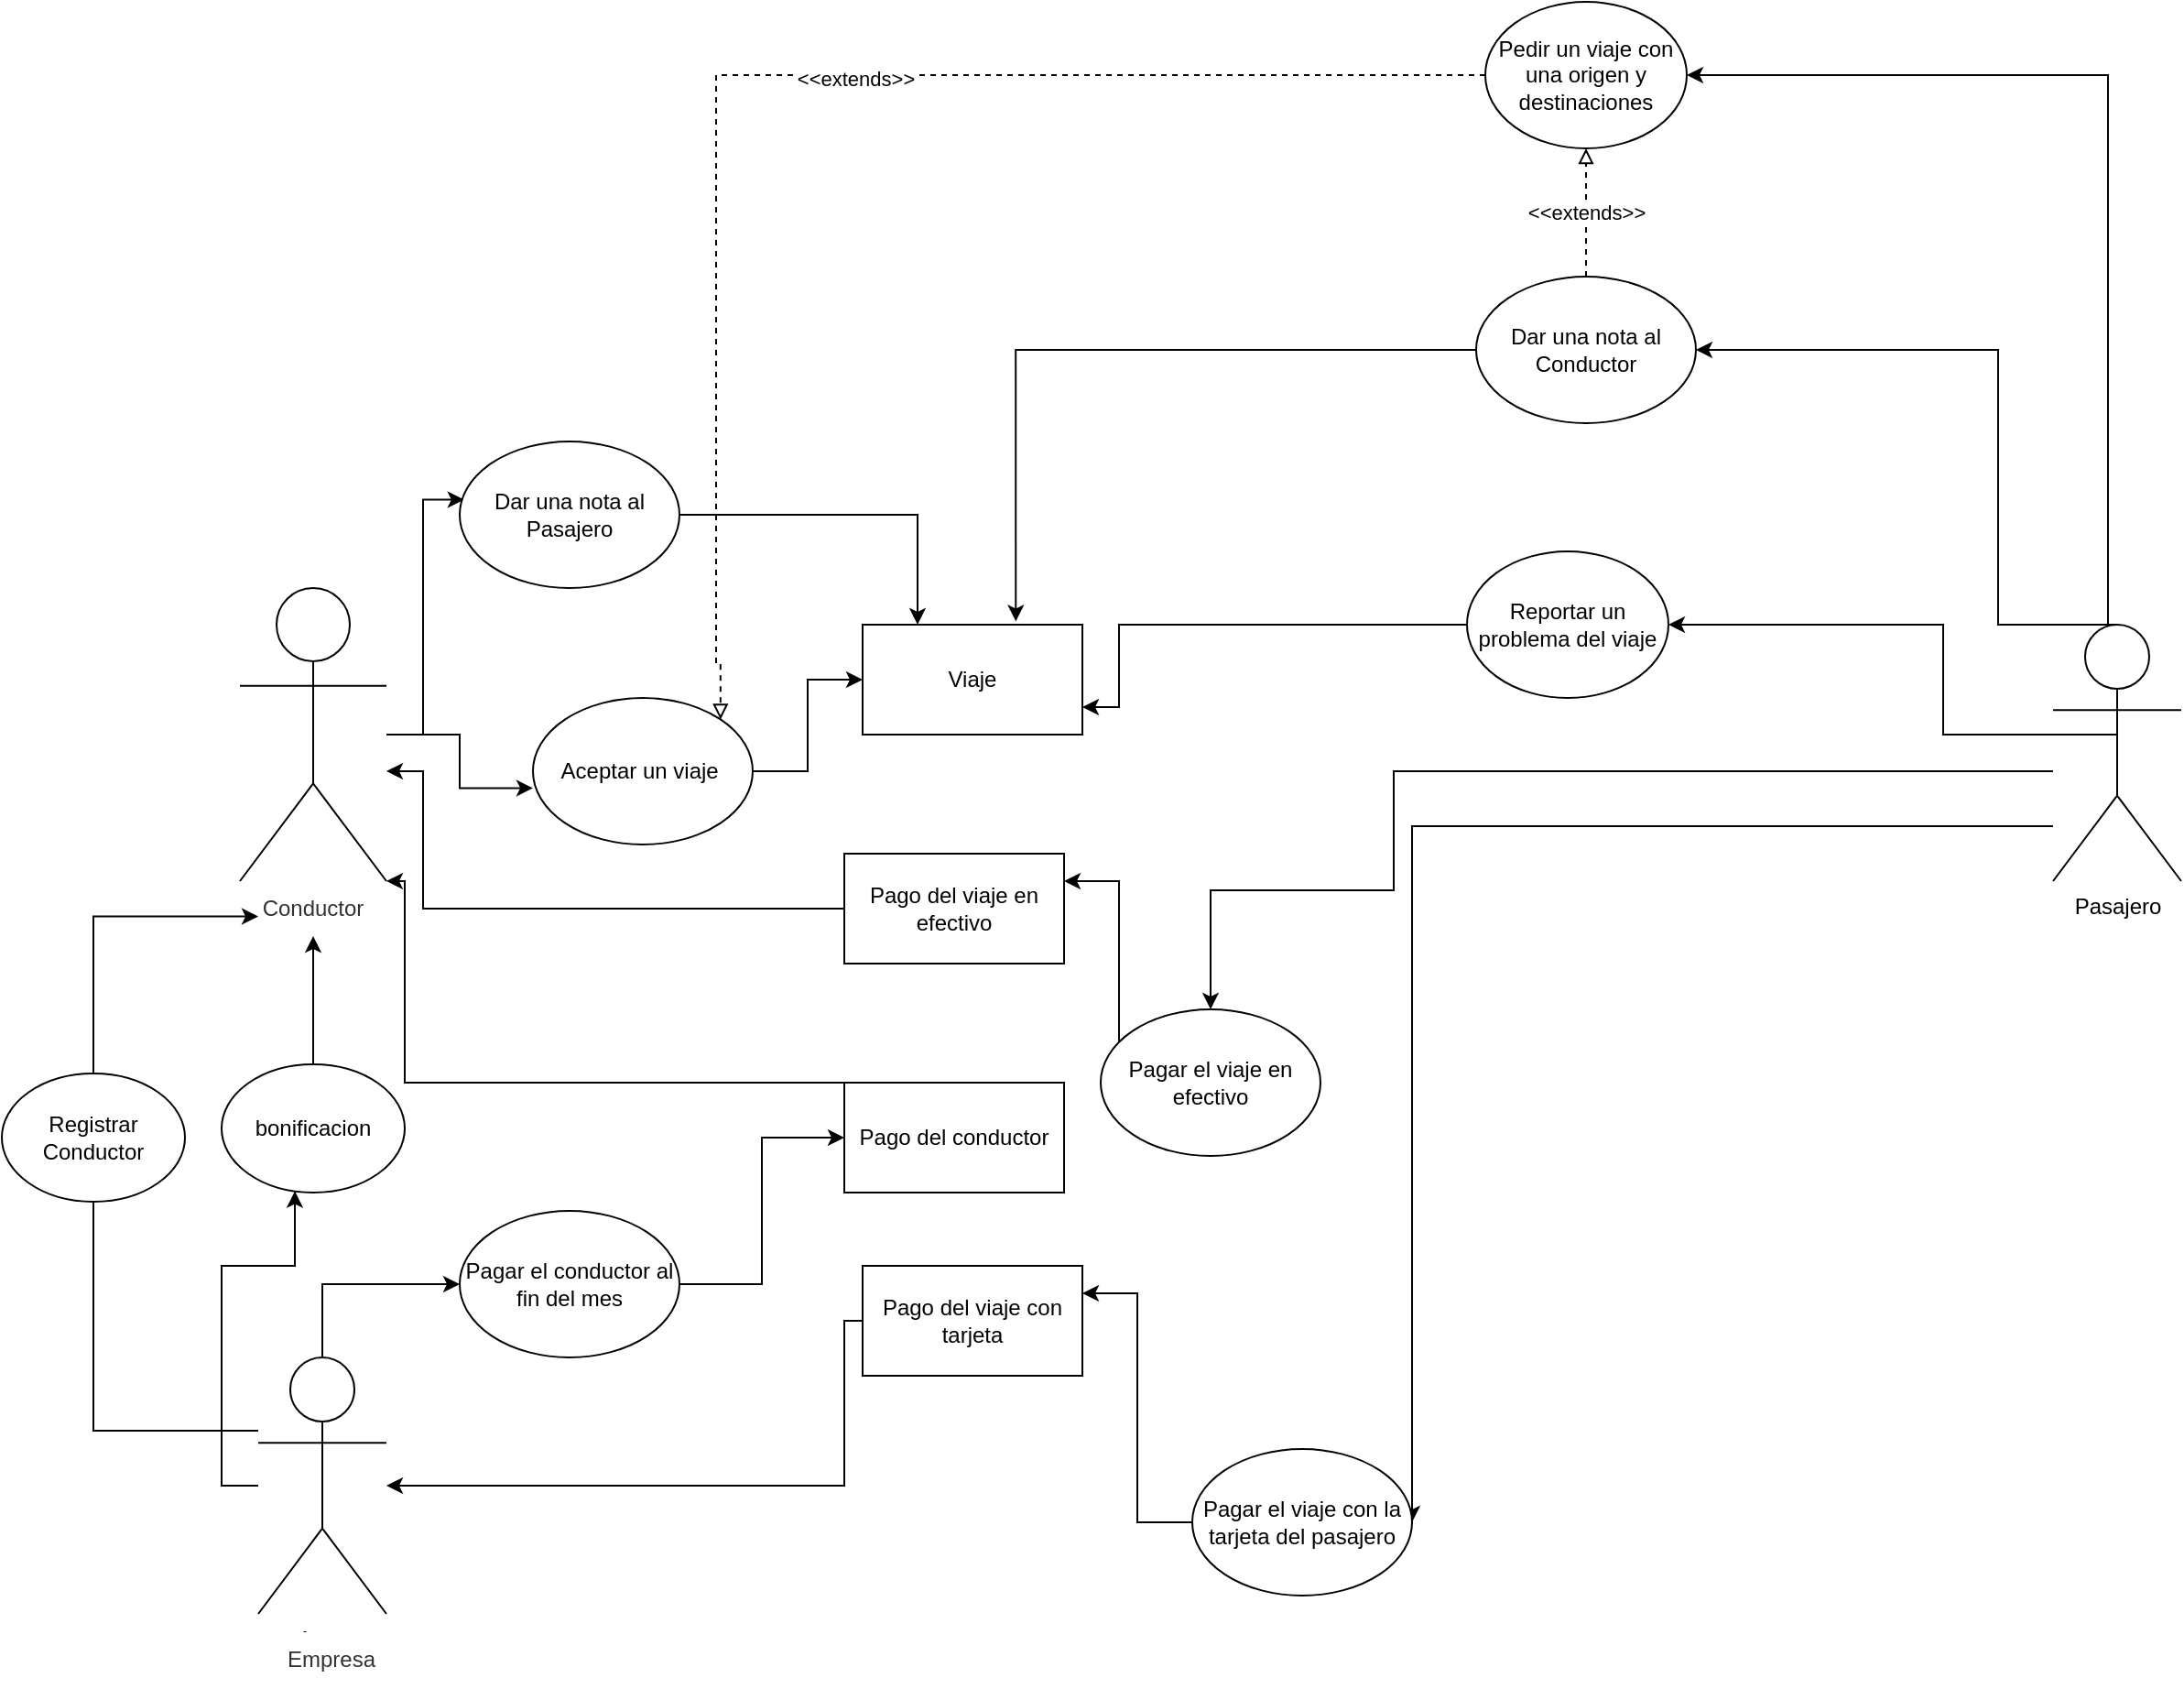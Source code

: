 <mxfile version="16.6.2" type="github">
  <diagram id="zZjekgeKaKMXZWGep_Za" name="Page-1">
    <mxGraphModel dx="3161" dy="2150" grid="1" gridSize="10" guides="1" tooltips="1" connect="1" arrows="1" fold="1" page="1" pageScale="1" pageWidth="827" pageHeight="1169" math="0" shadow="0">
      <root>
        <mxCell id="0" />
        <mxCell id="1" parent="0" />
        <mxCell id="N_R_tzAdEN0QScIxKXOi-19" style="edgeStyle=orthogonalEdgeStyle;rounded=0;orthogonalLoop=1;jettySize=auto;html=1;entryX=0;entryY=0.615;entryDx=0;entryDy=0;entryPerimeter=0;" parent="1" source="N_R_tzAdEN0QScIxKXOi-2" target="N_R_tzAdEN0QScIxKXOi-18" edge="1">
          <mxGeometry relative="1" as="geometry" />
        </mxCell>
        <mxCell id="N_R_tzAdEN0QScIxKXOi-40" style="edgeStyle=orthogonalEdgeStyle;rounded=0;orthogonalLoop=1;jettySize=auto;html=1;entryX=0.02;entryY=0.397;entryDx=0;entryDy=0;entryPerimeter=0;" parent="1" source="N_R_tzAdEN0QScIxKXOi-2" target="N_R_tzAdEN0QScIxKXOi-38" edge="1">
          <mxGeometry relative="1" as="geometry" />
        </mxCell>
        <mxCell id="N_R_tzAdEN0QScIxKXOi-2" value="Actor" style="shape=umlActor;verticalLabelPosition=bottom;verticalAlign=top;html=1;outlineConnect=0;" parent="1" vertex="1">
          <mxGeometry x="50" y="40" width="80" height="160" as="geometry" />
        </mxCell>
        <mxCell id="N_R_tzAdEN0QScIxKXOi-16" style="edgeStyle=orthogonalEdgeStyle;rounded=0;orthogonalLoop=1;jettySize=auto;html=1;entryX=1;entryY=0.5;entryDx=0;entryDy=0;exitX=0.25;exitY=0.1;exitDx=0;exitDy=0;exitPerimeter=0;" parent="1" source="N_R_tzAdEN0QScIxKXOi-3" target="N_R_tzAdEN0QScIxKXOi-14" edge="1">
          <mxGeometry relative="1" as="geometry">
            <Array as="points">
              <mxPoint x="1070" y="74" />
              <mxPoint x="1070" y="-240" />
            </Array>
          </mxGeometry>
        </mxCell>
        <mxCell id="N_R_tzAdEN0QScIxKXOi-23" style="edgeStyle=orthogonalEdgeStyle;rounded=0;orthogonalLoop=1;jettySize=auto;html=1;" parent="1" source="N_R_tzAdEN0QScIxKXOi-3" target="N_R_tzAdEN0QScIxKXOi-21" edge="1">
          <mxGeometry relative="1" as="geometry">
            <Array as="points">
              <mxPoint x="680" y="140" />
              <mxPoint x="680" y="205" />
            </Array>
          </mxGeometry>
        </mxCell>
        <mxCell id="N_R_tzAdEN0QScIxKXOi-31" style="edgeStyle=orthogonalEdgeStyle;rounded=0;orthogonalLoop=1;jettySize=auto;html=1;entryX=1;entryY=0.5;entryDx=0;entryDy=0;" parent="1" source="N_R_tzAdEN0QScIxKXOi-3" target="N_R_tzAdEN0QScIxKXOi-27" edge="1">
          <mxGeometry relative="1" as="geometry">
            <Array as="points">
              <mxPoint x="690" y="170" />
              <mxPoint x="690" y="300" />
            </Array>
          </mxGeometry>
        </mxCell>
        <mxCell id="N_R_tzAdEN0QScIxKXOi-42" style="edgeStyle=orthogonalEdgeStyle;rounded=0;orthogonalLoop=1;jettySize=auto;html=1;exitX=0.5;exitY=0;exitDx=0;exitDy=0;exitPerimeter=0;entryX=1;entryY=0.5;entryDx=0;entryDy=0;" parent="1" source="N_R_tzAdEN0QScIxKXOi-3" target="N_R_tzAdEN0QScIxKXOi-39" edge="1">
          <mxGeometry relative="1" as="geometry">
            <Array as="points">
              <mxPoint x="1010" y="60" />
              <mxPoint x="1010" y="-90" />
            </Array>
          </mxGeometry>
        </mxCell>
        <mxCell id="N_R_tzAdEN0QScIxKXOi-3" value="Pasajero" style="shape=umlActor;verticalLabelPosition=bottom;verticalAlign=top;html=1;outlineConnect=0;" parent="1" vertex="1">
          <mxGeometry x="1040" y="60" width="70" height="140" as="geometry" />
        </mxCell>
        <mxCell id="N_R_tzAdEN0QScIxKXOi-33" style="edgeStyle=orthogonalEdgeStyle;rounded=0;orthogonalLoop=1;jettySize=auto;html=1;exitX=0.5;exitY=0;exitDx=0;exitDy=0;exitPerimeter=0;entryX=0;entryY=0.5;entryDx=0;entryDy=0;" parent="1" source="N_R_tzAdEN0QScIxKXOi-4" target="N_R_tzAdEN0QScIxKXOi-32" edge="1">
          <mxGeometry relative="1" as="geometry" />
        </mxCell>
        <mxCell id="VSLq-qGvwLr9q52AzH0Y-5" style="edgeStyle=orthogonalEdgeStyle;rounded=0;orthogonalLoop=1;jettySize=auto;html=1;" parent="1" source="N_R_tzAdEN0QScIxKXOi-4" target="VSLq-qGvwLr9q52AzH0Y-1" edge="1">
          <mxGeometry relative="1" as="geometry">
            <mxPoint x="30" y="260" as="targetPoint" />
            <Array as="points">
              <mxPoint x="40" y="530" />
              <mxPoint x="40" y="410" />
              <mxPoint x="80" y="410" />
            </Array>
          </mxGeometry>
        </mxCell>
        <mxCell id="N_R_tzAdEN0QScIxKXOi-4" value="Actor" style="shape=umlActor;verticalLabelPosition=bottom;verticalAlign=top;html=1;outlineConnect=0;" parent="1" vertex="1">
          <mxGeometry x="60" y="460" width="70" height="140" as="geometry" />
        </mxCell>
        <mxCell id="N_R_tzAdEN0QScIxKXOi-8" value="Conductor" style="text;html=1;align=center;verticalAlign=middle;whiteSpace=wrap;rounded=0;fillColor=#FFFFFF;fontColor=#333333;strokeColor=none;" parent="1" vertex="1">
          <mxGeometry x="60" y="200" width="60" height="30" as="geometry" />
        </mxCell>
        <mxCell id="N_R_tzAdEN0QScIxKXOi-10" value="Empresa" style="text;html=1;align=center;verticalAlign=middle;whiteSpace=wrap;rounded=0;fillColor=#FFFFFF;fontColor=#333333;strokeColor=none;" parent="1" vertex="1">
          <mxGeometry x="70" y="610" width="60" height="30" as="geometry" />
        </mxCell>
        <mxCell id="bZAxoYcyqO5xmqDFGb2h-7" value="&amp;lt;&amp;lt;extends&amp;gt;&amp;gt;" style="edgeStyle=orthogonalEdgeStyle;rounded=0;orthogonalLoop=1;jettySize=auto;html=1;endArrow=block;endFill=0;dashed=1;exitX=0.5;exitY=0;exitDx=0;exitDy=0;entryX=0.5;entryY=1;entryDx=0;entryDy=0;" edge="1" parent="1" source="N_R_tzAdEN0QScIxKXOi-39" target="N_R_tzAdEN0QScIxKXOi-14">
          <mxGeometry relative="1" as="geometry">
            <mxPoint x="800" y="-190" as="targetPoint" />
            <Array as="points" />
          </mxGeometry>
        </mxCell>
        <mxCell id="bZAxoYcyqO5xmqDFGb2h-8" style="edgeStyle=orthogonalEdgeStyle;rounded=0;orthogonalLoop=1;jettySize=auto;html=1;exitX=0;exitY=0.5;exitDx=0;exitDy=0;entryX=1;entryY=0;entryDx=0;entryDy=0;dashed=1;endArrow=block;endFill=0;" edge="1" parent="1" source="N_R_tzAdEN0QScIxKXOi-14" target="N_R_tzAdEN0QScIxKXOi-18">
          <mxGeometry relative="1" as="geometry">
            <Array as="points">
              <mxPoint x="310" y="-240" />
              <mxPoint x="310" y="82" />
            </Array>
          </mxGeometry>
        </mxCell>
        <mxCell id="bZAxoYcyqO5xmqDFGb2h-9" value="&amp;lt;&amp;lt;extends&amp;gt;&amp;gt;" style="edgeLabel;html=1;align=center;verticalAlign=middle;resizable=0;points=[];" vertex="1" connectable="0" parent="bZAxoYcyqO5xmqDFGb2h-8">
          <mxGeometry x="-0.111" y="2" relative="1" as="geometry">
            <mxPoint as="offset" />
          </mxGeometry>
        </mxCell>
        <mxCell id="N_R_tzAdEN0QScIxKXOi-14" value="Pedir un viaje con una origen y destinaciones" style="ellipse;whiteSpace=wrap;html=1;fillColor=#FFFFFF;" parent="1" vertex="1">
          <mxGeometry x="730" y="-280" width="110" height="80" as="geometry" />
        </mxCell>
        <mxCell id="N_R_tzAdEN0QScIxKXOi-15" value="Viaje" style="rounded=0;whiteSpace=wrap;html=1;fillColor=#FFFFFF;" parent="1" vertex="1">
          <mxGeometry x="390" y="60" width="120" height="60" as="geometry" />
        </mxCell>
        <mxCell id="N_R_tzAdEN0QScIxKXOi-20" style="edgeStyle=orthogonalEdgeStyle;rounded=0;orthogonalLoop=1;jettySize=auto;html=1;entryX=0;entryY=0.5;entryDx=0;entryDy=0;" parent="1" source="N_R_tzAdEN0QScIxKXOi-18" target="N_R_tzAdEN0QScIxKXOi-15" edge="1">
          <mxGeometry relative="1" as="geometry" />
        </mxCell>
        <mxCell id="N_R_tzAdEN0QScIxKXOi-18" value="Aceptar un viaje&amp;nbsp;" style="ellipse;whiteSpace=wrap;html=1;fillColor=#FFFFFF;" parent="1" vertex="1">
          <mxGeometry x="210" y="100" width="120" height="80" as="geometry" />
        </mxCell>
        <mxCell id="N_R_tzAdEN0QScIxKXOi-24" style="edgeStyle=orthogonalEdgeStyle;rounded=0;orthogonalLoop=1;jettySize=auto;html=1;entryX=1;entryY=0.25;entryDx=0;entryDy=0;" parent="1" source="N_R_tzAdEN0QScIxKXOi-21" target="N_R_tzAdEN0QScIxKXOi-22" edge="1">
          <mxGeometry relative="1" as="geometry">
            <Array as="points">
              <mxPoint x="530" y="200" />
              <mxPoint x="530" y="200" />
            </Array>
          </mxGeometry>
        </mxCell>
        <mxCell id="N_R_tzAdEN0QScIxKXOi-21" value="Pagar el viaje en efectivo" style="ellipse;whiteSpace=wrap;html=1;fillColor=#FFFFFF;" parent="1" vertex="1">
          <mxGeometry x="520" y="270" width="120" height="80" as="geometry" />
        </mxCell>
        <mxCell id="N_R_tzAdEN0QScIxKXOi-25" style="edgeStyle=orthogonalEdgeStyle;rounded=0;orthogonalLoop=1;jettySize=auto;html=1;exitX=0;exitY=0.5;exitDx=0;exitDy=0;" parent="1" source="N_R_tzAdEN0QScIxKXOi-22" target="N_R_tzAdEN0QScIxKXOi-2" edge="1">
          <mxGeometry relative="1" as="geometry">
            <Array as="points">
              <mxPoint x="150" y="215" />
              <mxPoint x="150" y="140" />
            </Array>
          </mxGeometry>
        </mxCell>
        <mxCell id="N_R_tzAdEN0QScIxKXOi-22" value="Pago del viaje en efectivo" style="rounded=0;whiteSpace=wrap;html=1;fillColor=#FFFFFF;" parent="1" vertex="1">
          <mxGeometry x="380" y="185" width="120" height="60" as="geometry" />
        </mxCell>
        <mxCell id="N_R_tzAdEN0QScIxKXOi-26" style="edgeStyle=orthogonalEdgeStyle;rounded=0;orthogonalLoop=1;jettySize=auto;html=1;entryX=1;entryY=0.25;entryDx=0;entryDy=0;" parent="1" source="N_R_tzAdEN0QScIxKXOi-27" target="N_R_tzAdEN0QScIxKXOi-28" edge="1">
          <mxGeometry relative="1" as="geometry">
            <Array as="points">
              <mxPoint x="540" y="425" />
            </Array>
          </mxGeometry>
        </mxCell>
        <mxCell id="N_R_tzAdEN0QScIxKXOi-27" value="Pagar el viaje con la tarjeta del pasajero" style="ellipse;whiteSpace=wrap;html=1;fillColor=#FFFFFF;" parent="1" vertex="1">
          <mxGeometry x="570" y="510" width="120" height="80" as="geometry" />
        </mxCell>
        <mxCell id="N_R_tzAdEN0QScIxKXOi-29" style="edgeStyle=orthogonalEdgeStyle;rounded=0;orthogonalLoop=1;jettySize=auto;html=1;exitX=0;exitY=0.5;exitDx=0;exitDy=0;" parent="1" source="N_R_tzAdEN0QScIxKXOi-28" target="N_R_tzAdEN0QScIxKXOi-4" edge="1">
          <mxGeometry relative="1" as="geometry">
            <Array as="points">
              <mxPoint x="380" y="530" />
            </Array>
          </mxGeometry>
        </mxCell>
        <mxCell id="N_R_tzAdEN0QScIxKXOi-28" value="Pago del viaje con tarjeta" style="rounded=0;whiteSpace=wrap;html=1;fillColor=#FFFFFF;" parent="1" vertex="1">
          <mxGeometry x="390" y="410" width="120" height="60" as="geometry" />
        </mxCell>
        <mxCell id="VSLq-qGvwLr9q52AzH0Y-4" style="edgeStyle=orthogonalEdgeStyle;rounded=0;orthogonalLoop=1;jettySize=auto;html=1;entryX=0.5;entryY=1;entryDx=0;entryDy=0;" parent="1" source="VSLq-qGvwLr9q52AzH0Y-1" target="N_R_tzAdEN0QScIxKXOi-8" edge="1">
          <mxGeometry relative="1" as="geometry">
            <Array as="points">
              <mxPoint x="90" y="250" />
            </Array>
          </mxGeometry>
        </mxCell>
        <mxCell id="N_R_tzAdEN0QScIxKXOi-35" style="edgeStyle=orthogonalEdgeStyle;rounded=0;orthogonalLoop=1;jettySize=auto;html=1;entryX=0;entryY=0.5;entryDx=0;entryDy=0;" parent="1" source="N_R_tzAdEN0QScIxKXOi-32" target="N_R_tzAdEN0QScIxKXOi-34" edge="1">
          <mxGeometry relative="1" as="geometry" />
        </mxCell>
        <mxCell id="VSLq-qGvwLr9q52AzH0Y-1" value="bonificacion" style="ellipse;whiteSpace=wrap;html=1;" parent="1" vertex="1">
          <mxGeometry x="40" y="300" width="100" height="70" as="geometry" />
        </mxCell>
        <mxCell id="N_R_tzAdEN0QScIxKXOi-32" value="Pagar el conductor al fin del mes" style="ellipse;whiteSpace=wrap;html=1;fillColor=#FFFFFF;" parent="1" vertex="1">
          <mxGeometry x="170" y="380" width="120" height="80" as="geometry" />
        </mxCell>
        <mxCell id="N_R_tzAdEN0QScIxKXOi-36" style="edgeStyle=orthogonalEdgeStyle;rounded=0;orthogonalLoop=1;jettySize=auto;html=1;exitX=0;exitY=0.25;exitDx=0;exitDy=0;entryX=1;entryY=1;entryDx=0;entryDy=0;entryPerimeter=0;" parent="1" source="N_R_tzAdEN0QScIxKXOi-34" target="N_R_tzAdEN0QScIxKXOi-2" edge="1">
          <mxGeometry relative="1" as="geometry">
            <Array as="points">
              <mxPoint x="380" y="310" />
              <mxPoint x="140" y="310" />
              <mxPoint x="140" y="200" />
            </Array>
          </mxGeometry>
        </mxCell>
        <mxCell id="N_R_tzAdEN0QScIxKXOi-34" value="Pago del conductor" style="rounded=0;whiteSpace=wrap;html=1;fillColor=#FFFFFF;" parent="1" vertex="1">
          <mxGeometry x="380" y="310" width="120" height="60" as="geometry" />
        </mxCell>
        <mxCell id="N_R_tzAdEN0QScIxKXOi-41" style="edgeStyle=orthogonalEdgeStyle;rounded=0;orthogonalLoop=1;jettySize=auto;html=1;exitX=1;exitY=0.5;exitDx=0;exitDy=0;entryX=0.25;entryY=0;entryDx=0;entryDy=0;" parent="1" source="N_R_tzAdEN0QScIxKXOi-38" target="N_R_tzAdEN0QScIxKXOi-15" edge="1">
          <mxGeometry relative="1" as="geometry" />
        </mxCell>
        <mxCell id="N_R_tzAdEN0QScIxKXOi-38" value="Dar una nota al Pasajero" style="ellipse;whiteSpace=wrap;html=1;fillColor=#FFFFFF;" parent="1" vertex="1">
          <mxGeometry x="170" y="-40" width="120" height="80" as="geometry" />
        </mxCell>
        <mxCell id="N_R_tzAdEN0QScIxKXOi-43" style="edgeStyle=orthogonalEdgeStyle;rounded=0;orthogonalLoop=1;jettySize=auto;html=1;exitX=0;exitY=0.5;exitDx=0;exitDy=0;entryX=0.697;entryY=-0.03;entryDx=0;entryDy=0;entryPerimeter=0;" parent="1" source="N_R_tzAdEN0QScIxKXOi-39" target="N_R_tzAdEN0QScIxKXOi-15" edge="1">
          <mxGeometry relative="1" as="geometry" />
        </mxCell>
        <mxCell id="N_R_tzAdEN0QScIxKXOi-39" value="Dar una nota al Conductor" style="ellipse;whiteSpace=wrap;html=1;fillColor=#FFFFFF;" parent="1" vertex="1">
          <mxGeometry x="725" y="-130" width="120" height="80" as="geometry" />
        </mxCell>
        <mxCell id="bZAxoYcyqO5xmqDFGb2h-1" style="edgeStyle=orthogonalEdgeStyle;rounded=0;orthogonalLoop=1;jettySize=auto;html=1;" edge="1" parent="1" source="N_R_tzAdEN0QScIxKXOi-4">
          <mxGeometry relative="1" as="geometry">
            <mxPoint x="60" y="219.293" as="targetPoint" />
            <Array as="points">
              <mxPoint x="-30" y="500" />
              <mxPoint x="-30" y="219" />
            </Array>
            <mxPoint x="40" y="380" as="sourcePoint" />
          </mxGeometry>
        </mxCell>
        <mxCell id="bZAxoYcyqO5xmqDFGb2h-2" value="Registrar&lt;br&gt;Conductor" style="ellipse;whiteSpace=wrap;html=1;" vertex="1" parent="1">
          <mxGeometry x="-80" y="305" width="100" height="70" as="geometry" />
        </mxCell>
        <mxCell id="bZAxoYcyqO5xmqDFGb2h-3" value="Reportar un problema del viaje" style="ellipse;whiteSpace=wrap;html=1;fillColor=#FFFFFF;" vertex="1" parent="1">
          <mxGeometry x="720" y="20" width="110" height="80" as="geometry" />
        </mxCell>
        <mxCell id="bZAxoYcyqO5xmqDFGb2h-4" style="edgeStyle=orthogonalEdgeStyle;rounded=0;orthogonalLoop=1;jettySize=auto;html=1;entryX=1;entryY=0.5;entryDx=0;entryDy=0;exitX=0.5;exitY=0.5;exitDx=0;exitDy=0;exitPerimeter=0;" edge="1" parent="1" source="N_R_tzAdEN0QScIxKXOi-3" target="bZAxoYcyqO5xmqDFGb2h-3">
          <mxGeometry relative="1" as="geometry">
            <mxPoint x="699.94" y="199.997" as="sourcePoint" />
            <mxPoint x="654.94" y="43.33" as="targetPoint" />
            <Array as="points">
              <mxPoint x="980" y="120" />
              <mxPoint x="980" y="60" />
            </Array>
          </mxGeometry>
        </mxCell>
        <mxCell id="bZAxoYcyqO5xmqDFGb2h-5" style="edgeStyle=orthogonalEdgeStyle;rounded=0;orthogonalLoop=1;jettySize=auto;html=1;exitX=0;exitY=0.5;exitDx=0;exitDy=0;entryX=1;entryY=0.75;entryDx=0;entryDy=0;" edge="1" parent="1" source="bZAxoYcyqO5xmqDFGb2h-3" target="N_R_tzAdEN0QScIxKXOi-15">
          <mxGeometry relative="1" as="geometry">
            <mxPoint x="555.0" y="100" as="sourcePoint" />
            <mxPoint x="500" y="250" as="targetPoint" />
            <Array as="points">
              <mxPoint x="530" y="60" />
              <mxPoint x="530" y="105" />
            </Array>
          </mxGeometry>
        </mxCell>
      </root>
    </mxGraphModel>
  </diagram>
</mxfile>
